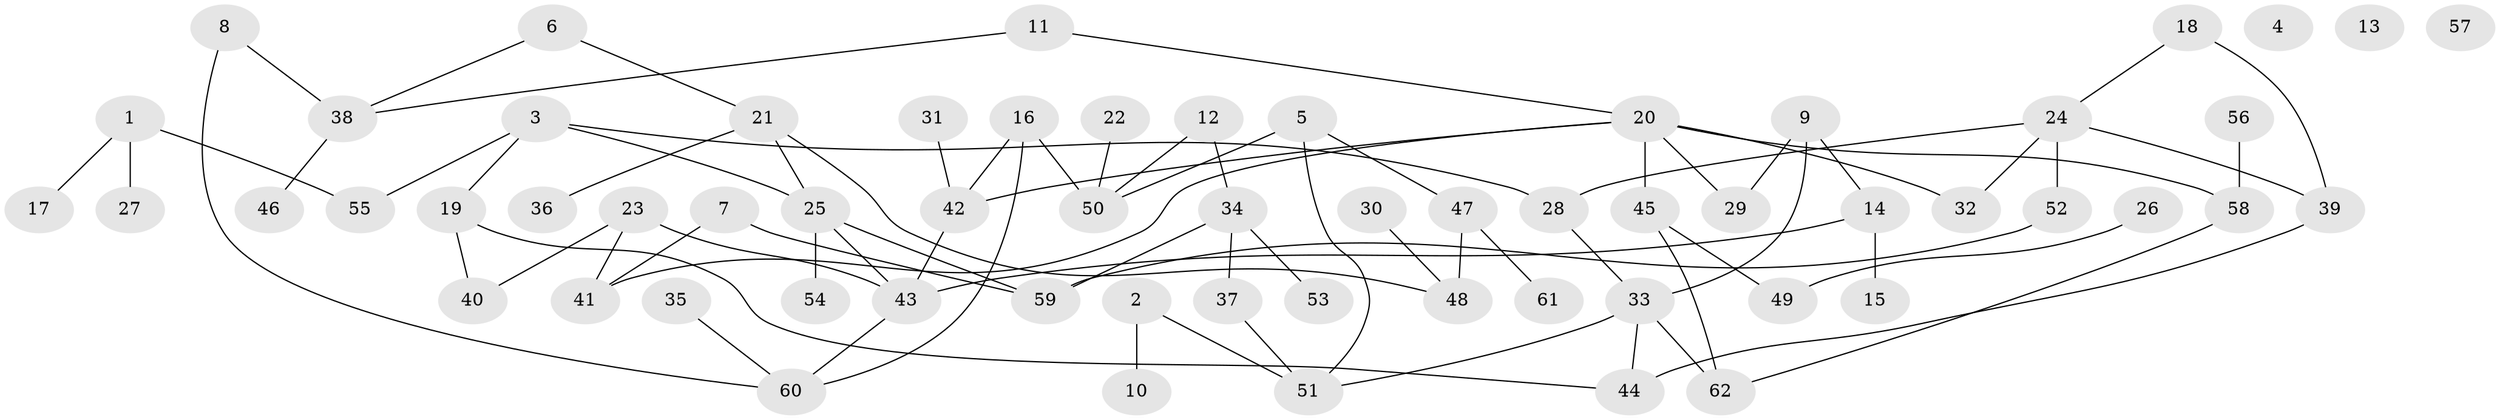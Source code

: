 // Generated by graph-tools (version 1.1) at 2025/25/03/09/25 03:25:16]
// undirected, 62 vertices, 77 edges
graph export_dot {
graph [start="1"]
  node [color=gray90,style=filled];
  1;
  2;
  3;
  4;
  5;
  6;
  7;
  8;
  9;
  10;
  11;
  12;
  13;
  14;
  15;
  16;
  17;
  18;
  19;
  20;
  21;
  22;
  23;
  24;
  25;
  26;
  27;
  28;
  29;
  30;
  31;
  32;
  33;
  34;
  35;
  36;
  37;
  38;
  39;
  40;
  41;
  42;
  43;
  44;
  45;
  46;
  47;
  48;
  49;
  50;
  51;
  52;
  53;
  54;
  55;
  56;
  57;
  58;
  59;
  60;
  61;
  62;
  1 -- 17;
  1 -- 27;
  1 -- 55;
  2 -- 10;
  2 -- 51;
  3 -- 19;
  3 -- 25;
  3 -- 28;
  3 -- 55;
  5 -- 47;
  5 -- 50;
  5 -- 51;
  6 -- 21;
  6 -- 38;
  7 -- 41;
  7 -- 59;
  8 -- 38;
  8 -- 60;
  9 -- 14;
  9 -- 29;
  9 -- 33;
  11 -- 20;
  11 -- 38;
  12 -- 34;
  12 -- 50;
  14 -- 15;
  14 -- 43;
  16 -- 42;
  16 -- 50;
  16 -- 60;
  18 -- 24;
  18 -- 39;
  19 -- 40;
  19 -- 44;
  20 -- 29;
  20 -- 32;
  20 -- 41;
  20 -- 42;
  20 -- 45;
  20 -- 58;
  21 -- 25;
  21 -- 36;
  21 -- 48;
  22 -- 50;
  23 -- 40;
  23 -- 41;
  23 -- 43;
  24 -- 28;
  24 -- 32;
  24 -- 39;
  24 -- 52;
  25 -- 43;
  25 -- 54;
  25 -- 59;
  26 -- 49;
  28 -- 33;
  30 -- 48;
  31 -- 42;
  33 -- 44;
  33 -- 51;
  33 -- 62;
  34 -- 37;
  34 -- 53;
  34 -- 59;
  35 -- 60;
  37 -- 51;
  38 -- 46;
  39 -- 44;
  42 -- 43;
  43 -- 60;
  45 -- 49;
  45 -- 62;
  47 -- 48;
  47 -- 61;
  52 -- 59;
  56 -- 58;
  58 -- 62;
}
